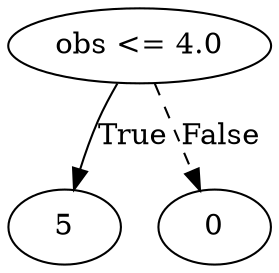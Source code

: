 digraph {
0 [label="obs <= 4.0"];
1 [label="5"];
0 -> 1 [label="True"];
2 [label="0"];
0 -> 2 [style="dashed", label="False"];

}